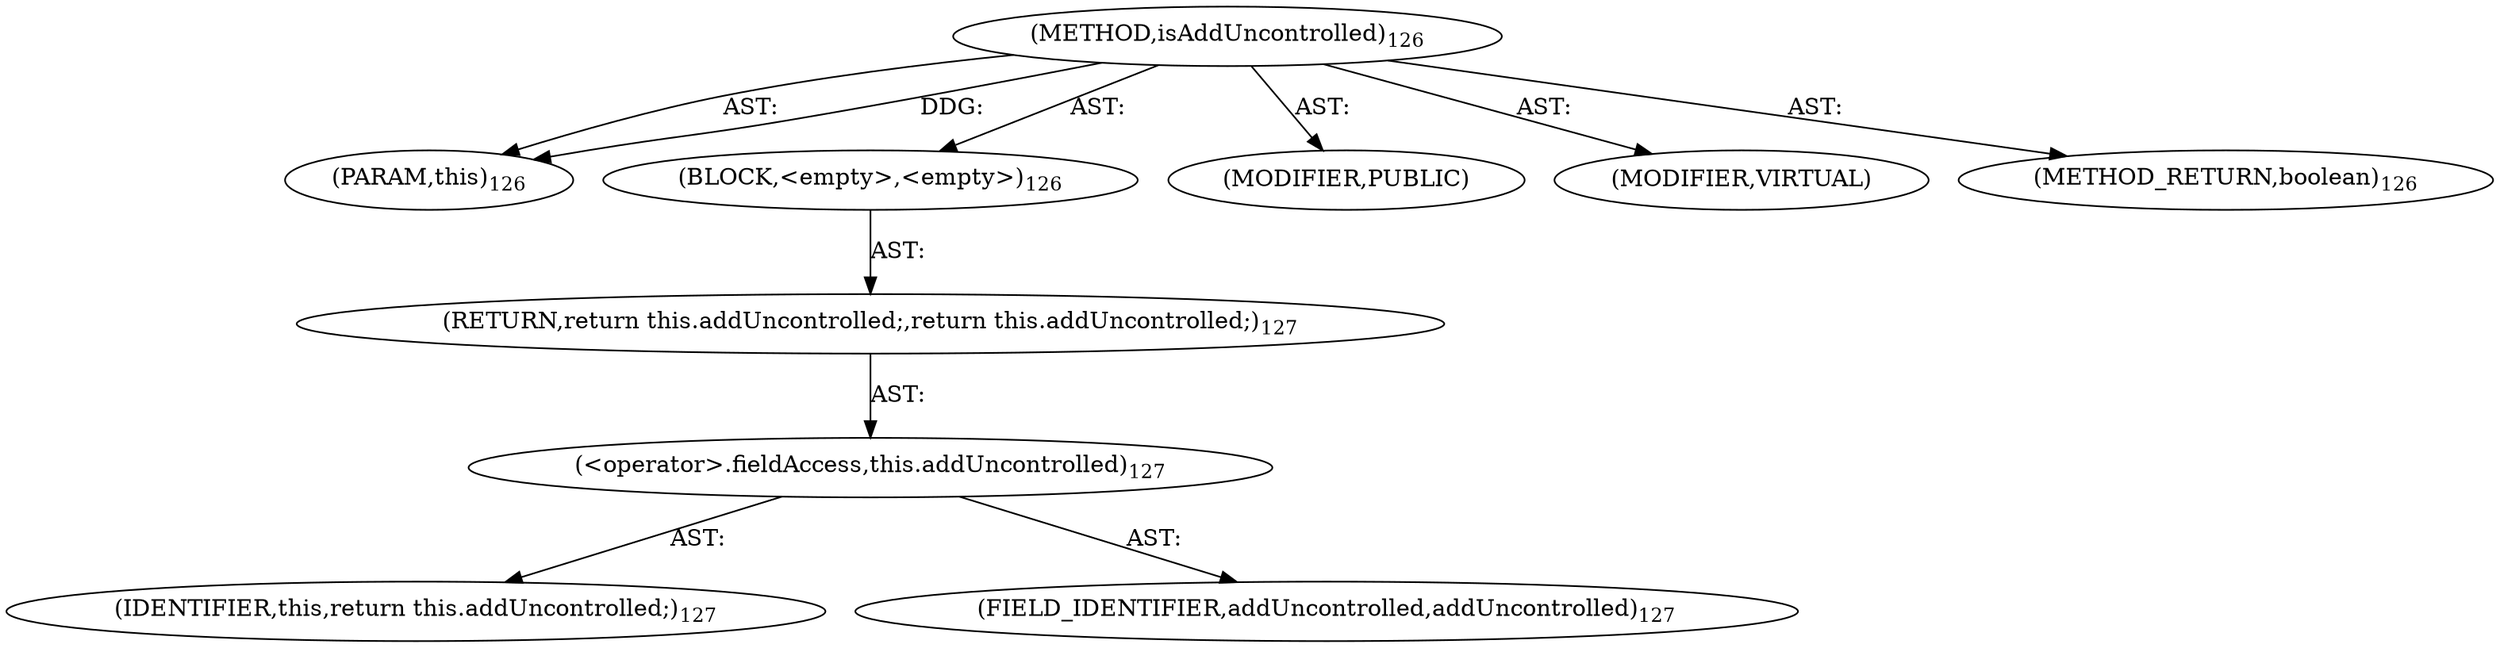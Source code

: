 digraph "isAddUncontrolled" {  
"111669149700" [label = <(METHOD,isAddUncontrolled)<SUB>126</SUB>> ]
"115964116995" [label = <(PARAM,this)<SUB>126</SUB>> ]
"25769803780" [label = <(BLOCK,&lt;empty&gt;,&lt;empty&gt;)<SUB>126</SUB>> ]
"146028888065" [label = <(RETURN,return this.addUncontrolled;,return this.addUncontrolled;)<SUB>127</SUB>> ]
"30064771088" [label = <(&lt;operator&gt;.fieldAccess,this.addUncontrolled)<SUB>127</SUB>> ]
"68719476739" [label = <(IDENTIFIER,this,return this.addUncontrolled;)<SUB>127</SUB>> ]
"55834574857" [label = <(FIELD_IDENTIFIER,addUncontrolled,addUncontrolled)<SUB>127</SUB>> ]
"133143986187" [label = <(MODIFIER,PUBLIC)> ]
"133143986188" [label = <(MODIFIER,VIRTUAL)> ]
"128849018884" [label = <(METHOD_RETURN,boolean)<SUB>126</SUB>> ]
  "111669149700" -> "115964116995"  [ label = "AST: "] 
  "111669149700" -> "25769803780"  [ label = "AST: "] 
  "111669149700" -> "133143986187"  [ label = "AST: "] 
  "111669149700" -> "133143986188"  [ label = "AST: "] 
  "111669149700" -> "128849018884"  [ label = "AST: "] 
  "25769803780" -> "146028888065"  [ label = "AST: "] 
  "146028888065" -> "30064771088"  [ label = "AST: "] 
  "30064771088" -> "68719476739"  [ label = "AST: "] 
  "30064771088" -> "55834574857"  [ label = "AST: "] 
  "111669149700" -> "115964116995"  [ label = "DDG: "] 
}
